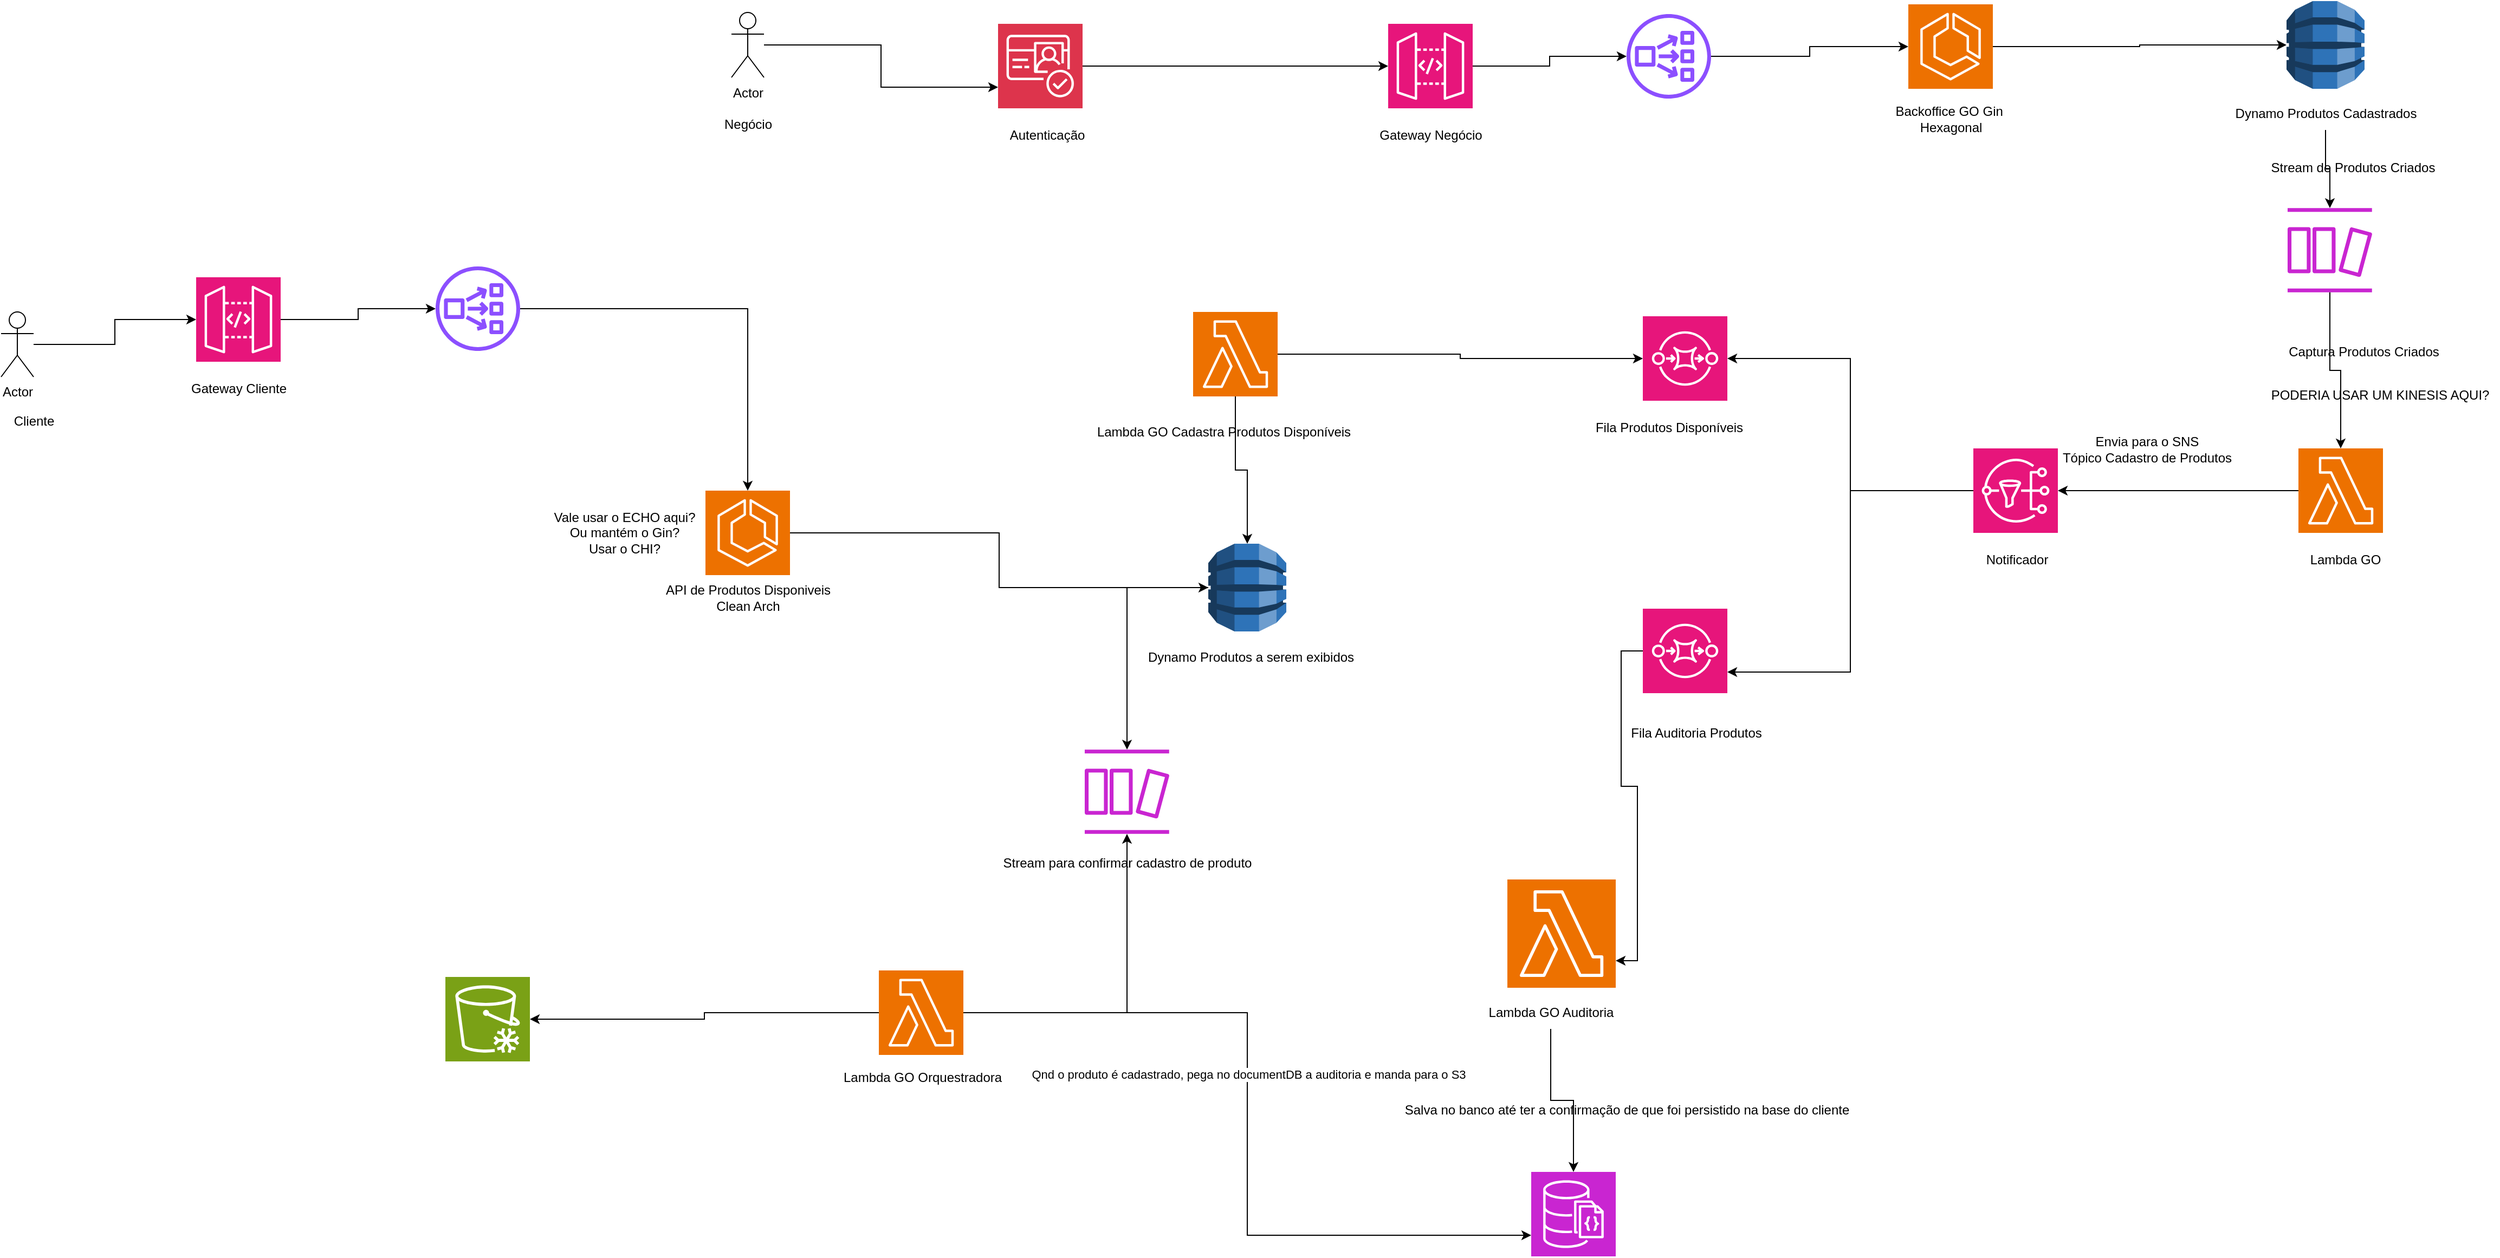 <mxfile version="24.2.5" type="device" pages="2">
  <diagram name="Create Product" id="N-O2gR1D0MxtPehw-nFd">
    <mxGraphModel dx="4663" dy="1199" grid="1" gridSize="10" guides="1" tooltips="1" connect="1" arrows="1" fold="1" page="1" pageScale="1" pageWidth="850" pageHeight="1100" math="0" shadow="0">
      <root>
        <mxCell id="0" />
        <mxCell id="1" parent="0" />
        <mxCell id="NAcMTcLfzNmuCpCZpnSl-12" style="edgeStyle=orthogonalEdgeStyle;rounded=0;orthogonalLoop=1;jettySize=auto;html=1;" parent="1" source="NAcMTcLfzNmuCpCZpnSl-2" target="NAcMTcLfzNmuCpCZpnSl-11" edge="1">
          <mxGeometry relative="1" as="geometry" />
        </mxCell>
        <mxCell id="NAcMTcLfzNmuCpCZpnSl-2" value="" style="sketch=0;points=[[0,0,0],[0.25,0,0],[0.5,0,0],[0.75,0,0],[1,0,0],[0,1,0],[0.25,1,0],[0.5,1,0],[0.75,1,0],[1,1,0],[0,0.25,0],[0,0.5,0],[0,0.75,0],[1,0.25,0],[1,0.5,0],[1,0.75,0]];outlineConnect=0;fontColor=#232F3E;fillColor=#E7157B;strokeColor=#ffffff;dashed=0;verticalLabelPosition=bottom;verticalAlign=top;align=center;html=1;fontSize=12;fontStyle=0;aspect=fixed;shape=mxgraph.aws4.resourceIcon;resIcon=mxgraph.aws4.api_gateway;" parent="1" vertex="1">
          <mxGeometry x="190" y="80" width="78" height="78" as="geometry" />
        </mxCell>
        <mxCell id="NAcMTcLfzNmuCpCZpnSl-3" value="Actor" style="shape=umlActor;verticalLabelPosition=bottom;verticalAlign=top;html=1;outlineConnect=0;" parent="1" vertex="1">
          <mxGeometry x="-416" y="69.5" width="30" height="60" as="geometry" />
        </mxCell>
        <mxCell id="NAcMTcLfzNmuCpCZpnSl-8" value="Negócio" style="text;html=1;align=center;verticalAlign=middle;resizable=0;points=[];autosize=1;strokeColor=none;fillColor=none;" parent="1" vertex="1">
          <mxGeometry x="-436" y="158" width="70" height="30" as="geometry" />
        </mxCell>
        <mxCell id="NAcMTcLfzNmuCpCZpnSl-10" value="Gateway Negócio" style="text;html=1;align=center;verticalAlign=middle;resizable=0;points=[];autosize=1;strokeColor=none;fillColor=none;" parent="1" vertex="1">
          <mxGeometry x="169" y="168" width="120" height="30" as="geometry" />
        </mxCell>
        <mxCell id="NAcMTcLfzNmuCpCZpnSl-11" value="" style="sketch=0;outlineConnect=0;fontColor=#232F3E;gradientColor=none;fillColor=#8C4FFF;strokeColor=none;dashed=0;verticalLabelPosition=bottom;verticalAlign=top;align=center;html=1;fontSize=12;fontStyle=0;aspect=fixed;pointerEvents=1;shape=mxgraph.aws4.network_load_balancer;" parent="1" vertex="1">
          <mxGeometry x="410" y="71" width="78" height="78" as="geometry" />
        </mxCell>
        <mxCell id="NAcMTcLfzNmuCpCZpnSl-17" style="edgeStyle=orthogonalEdgeStyle;rounded=0;orthogonalLoop=1;jettySize=auto;html=1;" parent="1" source="NAcMTcLfzNmuCpCZpnSl-13" target="NAcMTcLfzNmuCpCZpnSl-16" edge="1">
          <mxGeometry relative="1" as="geometry" />
        </mxCell>
        <mxCell id="NAcMTcLfzNmuCpCZpnSl-13" value="" style="sketch=0;points=[[0,0,0],[0.25,0,0],[0.5,0,0],[0.75,0,0],[1,0,0],[0,1,0],[0.25,1,0],[0.5,1,0],[0.75,1,0],[1,1,0],[0,0.25,0],[0,0.5,0],[0,0.75,0],[1,0.25,0],[1,0.5,0],[1,0.75,0]];outlineConnect=0;fontColor=#232F3E;fillColor=#ED7100;strokeColor=#ffffff;dashed=0;verticalLabelPosition=bottom;verticalAlign=top;align=center;html=1;fontSize=12;fontStyle=0;aspect=fixed;shape=mxgraph.aws4.resourceIcon;resIcon=mxgraph.aws4.ecs;" parent="1" vertex="1">
          <mxGeometry x="670" y="62" width="78" height="78" as="geometry" />
        </mxCell>
        <mxCell id="NAcMTcLfzNmuCpCZpnSl-14" style="edgeStyle=orthogonalEdgeStyle;rounded=0;orthogonalLoop=1;jettySize=auto;html=1;entryX=0;entryY=0.5;entryDx=0;entryDy=0;entryPerimeter=0;" parent="1" source="NAcMTcLfzNmuCpCZpnSl-11" target="NAcMTcLfzNmuCpCZpnSl-13" edge="1">
          <mxGeometry relative="1" as="geometry" />
        </mxCell>
        <mxCell id="NAcMTcLfzNmuCpCZpnSl-15" value="Backoffice GO Gin&amp;nbsp;&lt;div&gt;Hexagonal&lt;/div&gt;" style="text;html=1;align=center;verticalAlign=middle;resizable=0;points=[];autosize=1;strokeColor=none;fillColor=none;" parent="1" vertex="1">
          <mxGeometry x="644" y="148" width="130" height="40" as="geometry" />
        </mxCell>
        <mxCell id="NAcMTcLfzNmuCpCZpnSl-16" value="" style="outlineConnect=0;dashed=0;verticalLabelPosition=bottom;verticalAlign=top;align=center;html=1;shape=mxgraph.aws3.dynamo_db;fillColor=#2E73B8;gradientColor=none;" parent="1" vertex="1">
          <mxGeometry x="1019" y="59" width="72" height="81" as="geometry" />
        </mxCell>
        <mxCell id="NAcMTcLfzNmuCpCZpnSl-20" style="edgeStyle=orthogonalEdgeStyle;rounded=0;orthogonalLoop=1;jettySize=auto;html=1;" parent="1" source="NAcMTcLfzNmuCpCZpnSl-18" target="NAcMTcLfzNmuCpCZpnSl-19" edge="1">
          <mxGeometry relative="1" as="geometry" />
        </mxCell>
        <mxCell id="NAcMTcLfzNmuCpCZpnSl-18" value="Dynamo Produtos Cadastrados" style="text;html=1;align=center;verticalAlign=middle;resizable=0;points=[];autosize=1;strokeColor=none;fillColor=none;" parent="1" vertex="1">
          <mxGeometry x="960" y="148" width="190" height="30" as="geometry" />
        </mxCell>
        <mxCell id="NAcMTcLfzNmuCpCZpnSl-19" value="" style="sketch=0;outlineConnect=0;fontColor=#232F3E;gradientColor=none;fillColor=#C925D1;strokeColor=none;dashed=0;verticalLabelPosition=bottom;verticalAlign=top;align=center;html=1;fontSize=12;fontStyle=0;aspect=fixed;pointerEvents=1;shape=mxgraph.aws4.dynamodb_stream;" parent="1" vertex="1">
          <mxGeometry x="1020" y="250" width="78" height="78" as="geometry" />
        </mxCell>
        <mxCell id="NAcMTcLfzNmuCpCZpnSl-21" value="Stream de Produtos Criados" style="text;html=1;align=center;verticalAlign=middle;resizable=0;points=[];autosize=1;strokeColor=none;fillColor=none;" parent="1" vertex="1">
          <mxGeometry x="995" y="198" width="170" height="30" as="geometry" />
        </mxCell>
        <mxCell id="NAcMTcLfzNmuCpCZpnSl-22" value="" style="sketch=0;points=[[0,0,0],[0.25,0,0],[0.5,0,0],[0.75,0,0],[1,0,0],[0,1,0],[0.25,1,0],[0.5,1,0],[0.75,1,0],[1,1,0],[0,0.25,0],[0,0.5,0],[0,0.75,0],[1,0.25,0],[1,0.5,0],[1,0.75,0]];outlineConnect=0;fontColor=#232F3E;fillColor=#ED7100;strokeColor=#ffffff;dashed=0;verticalLabelPosition=bottom;verticalAlign=top;align=center;html=1;fontSize=12;fontStyle=0;aspect=fixed;shape=mxgraph.aws4.resourceIcon;resIcon=mxgraph.aws4.lambda;" parent="1" vertex="1">
          <mxGeometry x="1030" y="472" width="78" height="78" as="geometry" />
        </mxCell>
        <mxCell id="NAcMTcLfzNmuCpCZpnSl-23" style="edgeStyle=orthogonalEdgeStyle;rounded=0;orthogonalLoop=1;jettySize=auto;html=1;entryX=0.5;entryY=0;entryDx=0;entryDy=0;entryPerimeter=0;" parent="1" source="NAcMTcLfzNmuCpCZpnSl-19" target="NAcMTcLfzNmuCpCZpnSl-22" edge="1">
          <mxGeometry relative="1" as="geometry" />
        </mxCell>
        <mxCell id="NAcMTcLfzNmuCpCZpnSl-24" value="Captura Produtos Criados" style="text;html=1;align=center;verticalAlign=middle;resizable=0;points=[];autosize=1;strokeColor=none;fillColor=none;" parent="1" vertex="1">
          <mxGeometry x="1010" y="368" width="160" height="30" as="geometry" />
        </mxCell>
        <mxCell id="NAcMTcLfzNmuCpCZpnSl-25" value="PODERIA USAR UM KINESIS AQUI?" style="text;html=1;align=center;verticalAlign=middle;resizable=0;points=[];autosize=1;strokeColor=none;fillColor=none;" parent="1" vertex="1">
          <mxGeometry x="995" y="408" width="220" height="30" as="geometry" />
        </mxCell>
        <mxCell id="NAcMTcLfzNmuCpCZpnSl-26" value="" style="sketch=0;points=[[0,0,0],[0.25,0,0],[0.5,0,0],[0.75,0,0],[1,0,0],[0,1,0],[0.25,1,0],[0.5,1,0],[0.75,1,0],[1,1,0],[0,0.25,0],[0,0.5,0],[0,0.75,0],[1,0.25,0],[1,0.5,0],[1,0.75,0]];outlineConnect=0;fontColor=#232F3E;fillColor=#E7157B;strokeColor=#ffffff;dashed=0;verticalLabelPosition=bottom;verticalAlign=top;align=center;html=1;fontSize=12;fontStyle=0;aspect=fixed;shape=mxgraph.aws4.resourceIcon;resIcon=mxgraph.aws4.sns;" parent="1" vertex="1">
          <mxGeometry x="730" y="472" width="78" height="78" as="geometry" />
        </mxCell>
        <mxCell id="NAcMTcLfzNmuCpCZpnSl-27" style="edgeStyle=orthogonalEdgeStyle;rounded=0;orthogonalLoop=1;jettySize=auto;html=1;entryX=1;entryY=0.5;entryDx=0;entryDy=0;entryPerimeter=0;" parent="1" source="NAcMTcLfzNmuCpCZpnSl-22" target="NAcMTcLfzNmuCpCZpnSl-26" edge="1">
          <mxGeometry relative="1" as="geometry" />
        </mxCell>
        <mxCell id="NAcMTcLfzNmuCpCZpnSl-28" value="Envia para o SNS&lt;div&gt;Tópico Cadastro de Produtos&lt;/div&gt;" style="text;html=1;align=center;verticalAlign=middle;resizable=0;points=[];autosize=1;strokeColor=none;fillColor=none;" parent="1" vertex="1">
          <mxGeometry x="800" y="453" width="180" height="40" as="geometry" />
        </mxCell>
        <mxCell id="NAcMTcLfzNmuCpCZpnSl-29" value="" style="sketch=0;points=[[0,0,0],[0.25,0,0],[0.5,0,0],[0.75,0,0],[1,0,0],[0,1,0],[0.25,1,0],[0.5,1,0],[0.75,1,0],[1,1,0],[0,0.25,0],[0,0.5,0],[0,0.75,0],[1,0.25,0],[1,0.5,0],[1,0.75,0]];outlineConnect=0;fontColor=#232F3E;fillColor=#E7157B;strokeColor=#ffffff;dashed=0;verticalLabelPosition=bottom;verticalAlign=top;align=center;html=1;fontSize=12;fontStyle=0;aspect=fixed;shape=mxgraph.aws4.resourceIcon;resIcon=mxgraph.aws4.sqs;" parent="1" vertex="1">
          <mxGeometry x="425" y="350" width="78" height="78" as="geometry" />
        </mxCell>
        <mxCell id="NAcMTcLfzNmuCpCZpnSl-30" value="" style="sketch=0;points=[[0,0,0],[0.25,0,0],[0.5,0,0],[0.75,0,0],[1,0,0],[0,1,0],[0.25,1,0],[0.5,1,0],[0.75,1,0],[1,1,0],[0,0.25,0],[0,0.5,0],[0,0.75,0],[1,0.25,0],[1,0.5,0],[1,0.75,0]];outlineConnect=0;fontColor=#232F3E;fillColor=#E7157B;strokeColor=#ffffff;dashed=0;verticalLabelPosition=bottom;verticalAlign=top;align=center;html=1;fontSize=12;fontStyle=0;aspect=fixed;shape=mxgraph.aws4.resourceIcon;resIcon=mxgraph.aws4.sqs;" parent="1" vertex="1">
          <mxGeometry x="425" y="620" width="78" height="78" as="geometry" />
        </mxCell>
        <mxCell id="NAcMTcLfzNmuCpCZpnSl-31" style="edgeStyle=orthogonalEdgeStyle;rounded=0;orthogonalLoop=1;jettySize=auto;html=1;entryX=1;entryY=0.5;entryDx=0;entryDy=0;entryPerimeter=0;" parent="1" source="NAcMTcLfzNmuCpCZpnSl-26" target="NAcMTcLfzNmuCpCZpnSl-29" edge="1">
          <mxGeometry relative="1" as="geometry" />
        </mxCell>
        <mxCell id="NAcMTcLfzNmuCpCZpnSl-32" value="Fila Produtos Disponíveis" style="text;html=1;align=center;verticalAlign=middle;resizable=0;points=[];autosize=1;strokeColor=none;fillColor=none;" parent="1" vertex="1">
          <mxGeometry x="369" y="438" width="160" height="30" as="geometry" />
        </mxCell>
        <mxCell id="NAcMTcLfzNmuCpCZpnSl-33" value="Lambda GO" style="text;html=1;align=center;verticalAlign=middle;resizable=0;points=[];autosize=1;strokeColor=none;fillColor=none;" parent="1" vertex="1">
          <mxGeometry x="1028" y="560" width="90" height="30" as="geometry" />
        </mxCell>
        <mxCell id="NAcMTcLfzNmuCpCZpnSl-34" style="edgeStyle=orthogonalEdgeStyle;rounded=0;orthogonalLoop=1;jettySize=auto;html=1;entryX=1;entryY=0.75;entryDx=0;entryDy=0;entryPerimeter=0;" parent="1" source="NAcMTcLfzNmuCpCZpnSl-26" target="NAcMTcLfzNmuCpCZpnSl-30" edge="1">
          <mxGeometry relative="1" as="geometry" />
        </mxCell>
        <mxCell id="NAcMTcLfzNmuCpCZpnSl-35" value="Fila Auditoria Produtos" style="text;html=1;align=center;verticalAlign=middle;resizable=0;points=[];autosize=1;strokeColor=none;fillColor=none;" parent="1" vertex="1">
          <mxGeometry x="404" y="720" width="140" height="30" as="geometry" />
        </mxCell>
        <mxCell id="NAcMTcLfzNmuCpCZpnSl-36" value="Notificador" style="text;html=1;align=center;verticalAlign=middle;resizable=0;points=[];autosize=1;strokeColor=none;fillColor=none;" parent="1" vertex="1">
          <mxGeometry x="730" y="560" width="80" height="30" as="geometry" />
        </mxCell>
        <mxCell id="NAcMTcLfzNmuCpCZpnSl-42" style="edgeStyle=orthogonalEdgeStyle;rounded=0;orthogonalLoop=1;jettySize=auto;html=1;" parent="1" source="NAcMTcLfzNmuCpCZpnSl-37" target="NAcMTcLfzNmuCpCZpnSl-39" edge="1">
          <mxGeometry relative="1" as="geometry" />
        </mxCell>
        <mxCell id="NAcMTcLfzNmuCpCZpnSl-37" value="Actor" style="shape=umlActor;verticalLabelPosition=bottom;verticalAlign=top;html=1;outlineConnect=0;" parent="1" vertex="1">
          <mxGeometry x="-1090" y="346" width="30" height="60" as="geometry" />
        </mxCell>
        <mxCell id="NAcMTcLfzNmuCpCZpnSl-38" value="Cliente" style="text;html=1;align=center;verticalAlign=middle;resizable=0;points=[];autosize=1;strokeColor=none;fillColor=none;" parent="1" vertex="1">
          <mxGeometry x="-1090" y="432" width="60" height="30" as="geometry" />
        </mxCell>
        <mxCell id="NAcMTcLfzNmuCpCZpnSl-44" style="edgeStyle=orthogonalEdgeStyle;rounded=0;orthogonalLoop=1;jettySize=auto;html=1;" parent="1" source="NAcMTcLfzNmuCpCZpnSl-39" target="NAcMTcLfzNmuCpCZpnSl-43" edge="1">
          <mxGeometry relative="1" as="geometry" />
        </mxCell>
        <mxCell id="NAcMTcLfzNmuCpCZpnSl-39" value="" style="sketch=0;points=[[0,0,0],[0.25,0,0],[0.5,0,0],[0.75,0,0],[1,0,0],[0,1,0],[0.25,1,0],[0.5,1,0],[0.75,1,0],[1,1,0],[0,0.25,0],[0,0.5,0],[0,0.75,0],[1,0.25,0],[1,0.5,0],[1,0.75,0]];outlineConnect=0;fontColor=#232F3E;fillColor=#E7157B;strokeColor=#ffffff;dashed=0;verticalLabelPosition=bottom;verticalAlign=top;align=center;html=1;fontSize=12;fontStyle=0;aspect=fixed;shape=mxgraph.aws4.resourceIcon;resIcon=mxgraph.aws4.api_gateway;" parent="1" vertex="1">
          <mxGeometry x="-910" y="314" width="78" height="78" as="geometry" />
        </mxCell>
        <mxCell id="NAcMTcLfzNmuCpCZpnSl-40" value="Gateway Cliente" style="text;html=1;align=center;verticalAlign=middle;resizable=0;points=[];autosize=1;strokeColor=none;fillColor=none;" parent="1" vertex="1">
          <mxGeometry x="-926" y="402" width="110" height="30" as="geometry" />
        </mxCell>
        <mxCell id="NAcMTcLfzNmuCpCZpnSl-54" style="edgeStyle=orthogonalEdgeStyle;rounded=0;orthogonalLoop=1;jettySize=auto;html=1;" parent="1" source="NAcMTcLfzNmuCpCZpnSl-43" target="NAcMTcLfzNmuCpCZpnSl-51" edge="1">
          <mxGeometry relative="1" as="geometry" />
        </mxCell>
        <mxCell id="NAcMTcLfzNmuCpCZpnSl-43" value="" style="sketch=0;outlineConnect=0;fontColor=#232F3E;gradientColor=none;fillColor=#8C4FFF;strokeColor=none;dashed=0;verticalLabelPosition=bottom;verticalAlign=top;align=center;html=1;fontSize=12;fontStyle=0;aspect=fixed;pointerEvents=1;shape=mxgraph.aws4.network_load_balancer;" parent="1" vertex="1">
          <mxGeometry x="-689" y="304" width="78" height="78" as="geometry" />
        </mxCell>
        <mxCell id="NAcMTcLfzNmuCpCZpnSl-47" style="edgeStyle=orthogonalEdgeStyle;rounded=0;orthogonalLoop=1;jettySize=auto;html=1;" parent="1" source="NAcMTcLfzNmuCpCZpnSl-46" target="NAcMTcLfzNmuCpCZpnSl-29" edge="1">
          <mxGeometry relative="1" as="geometry" />
        </mxCell>
        <mxCell id="NAcMTcLfzNmuCpCZpnSl-46" value="" style="sketch=0;points=[[0,0,0],[0.25,0,0],[0.5,0,0],[0.75,0,0],[1,0,0],[0,1,0],[0.25,1,0],[0.5,1,0],[0.75,1,0],[1,1,0],[0,0.25,0],[0,0.5,0],[0,0.75,0],[1,0.25,0],[1,0.5,0],[1,0.75,0]];outlineConnect=0;fontColor=#232F3E;fillColor=#ED7100;strokeColor=#ffffff;dashed=0;verticalLabelPosition=bottom;verticalAlign=top;align=center;html=1;fontSize=12;fontStyle=0;aspect=fixed;shape=mxgraph.aws4.resourceIcon;resIcon=mxgraph.aws4.lambda;" parent="1" vertex="1">
          <mxGeometry x="10" y="346" width="78" height="78" as="geometry" />
        </mxCell>
        <mxCell id="NAcMTcLfzNmuCpCZpnSl-48" value="Lambda GO Cadastra Produtos Disponíveis" style="text;html=1;align=center;verticalAlign=middle;resizable=0;points=[];autosize=1;strokeColor=none;fillColor=none;" parent="1" vertex="1">
          <mxGeometry x="-92" y="442" width="260" height="30" as="geometry" />
        </mxCell>
        <mxCell id="NAcMTcLfzNmuCpCZpnSl-73" style="edgeStyle=orthogonalEdgeStyle;rounded=0;orthogonalLoop=1;jettySize=auto;html=1;" parent="1" source="NAcMTcLfzNmuCpCZpnSl-49" target="NAcMTcLfzNmuCpCZpnSl-72" edge="1">
          <mxGeometry relative="1" as="geometry" />
        </mxCell>
        <mxCell id="NAcMTcLfzNmuCpCZpnSl-49" value="" style="outlineConnect=0;dashed=0;verticalLabelPosition=bottom;verticalAlign=top;align=center;html=1;shape=mxgraph.aws3.dynamo_db;fillColor=#2E73B8;gradientColor=none;" parent="1" vertex="1">
          <mxGeometry x="24" y="560" width="72" height="81" as="geometry" />
        </mxCell>
        <mxCell id="NAcMTcLfzNmuCpCZpnSl-50" style="edgeStyle=orthogonalEdgeStyle;rounded=0;orthogonalLoop=1;jettySize=auto;html=1;entryX=0.5;entryY=0;entryDx=0;entryDy=0;entryPerimeter=0;" parent="1" source="NAcMTcLfzNmuCpCZpnSl-46" target="NAcMTcLfzNmuCpCZpnSl-49" edge="1">
          <mxGeometry relative="1" as="geometry" />
        </mxCell>
        <mxCell id="NAcMTcLfzNmuCpCZpnSl-52" style="edgeStyle=orthogonalEdgeStyle;rounded=0;orthogonalLoop=1;jettySize=auto;html=1;" parent="1" source="NAcMTcLfzNmuCpCZpnSl-51" target="NAcMTcLfzNmuCpCZpnSl-49" edge="1">
          <mxGeometry relative="1" as="geometry" />
        </mxCell>
        <mxCell id="NAcMTcLfzNmuCpCZpnSl-51" value="" style="sketch=0;points=[[0,0,0],[0.25,0,0],[0.5,0,0],[0.75,0,0],[1,0,0],[0,1,0],[0.25,1,0],[0.5,1,0],[0.75,1,0],[1,1,0],[0,0.25,0],[0,0.5,0],[0,0.75,0],[1,0.25,0],[1,0.5,0],[1,0.75,0]];outlineConnect=0;fontColor=#232F3E;fillColor=#ED7100;strokeColor=#ffffff;dashed=0;verticalLabelPosition=bottom;verticalAlign=top;align=center;html=1;fontSize=12;fontStyle=0;aspect=fixed;shape=mxgraph.aws4.resourceIcon;resIcon=mxgraph.aws4.ecs;" parent="1" vertex="1">
          <mxGeometry x="-440" y="511" width="78" height="78" as="geometry" />
        </mxCell>
        <mxCell id="NAcMTcLfzNmuCpCZpnSl-53" value="API de Produtos Disponiveis&lt;div&gt;Clean Arch&lt;/div&gt;" style="text;html=1;align=center;verticalAlign=middle;resizable=0;points=[];autosize=1;strokeColor=none;fillColor=none;" parent="1" vertex="1">
          <mxGeometry x="-491" y="590" width="180" height="40" as="geometry" />
        </mxCell>
        <mxCell id="NAcMTcLfzNmuCpCZpnSl-55" value="" style="sketch=0;points=[[0,0,0],[0.25,0,0],[0.5,0,0],[0.75,0,0],[1,0,0],[0,1,0],[0.25,1,0],[0.5,1,0],[0.75,1,0],[1,1,0],[0,0.25,0],[0,0.5,0],[0,0.75,0],[1,0.25,0],[1,0.5,0],[1,0.75,0]];outlineConnect=0;fontColor=#232F3E;fillColor=#ED7100;strokeColor=#ffffff;dashed=0;verticalLabelPosition=bottom;verticalAlign=top;align=center;html=1;fontSize=12;fontStyle=0;aspect=fixed;shape=mxgraph.aws4.resourceIcon;resIcon=mxgraph.aws4.lambda;" parent="1" vertex="1">
          <mxGeometry x="300" y="870" width="100" height="100" as="geometry" />
        </mxCell>
        <mxCell id="NAcMTcLfzNmuCpCZpnSl-56" style="edgeStyle=orthogonalEdgeStyle;rounded=0;orthogonalLoop=1;jettySize=auto;html=1;entryX=1;entryY=0.75;entryDx=0;entryDy=0;entryPerimeter=0;" parent="1" source="NAcMTcLfzNmuCpCZpnSl-30" target="NAcMTcLfzNmuCpCZpnSl-55" edge="1">
          <mxGeometry relative="1" as="geometry" />
        </mxCell>
        <mxCell id="NAcMTcLfzNmuCpCZpnSl-64" style="edgeStyle=orthogonalEdgeStyle;rounded=0;orthogonalLoop=1;jettySize=auto;html=1;" parent="1" source="NAcMTcLfzNmuCpCZpnSl-57" target="NAcMTcLfzNmuCpCZpnSl-63" edge="1">
          <mxGeometry relative="1" as="geometry" />
        </mxCell>
        <mxCell id="NAcMTcLfzNmuCpCZpnSl-57" value="Lambda GO Auditoria" style="text;html=1;align=center;verticalAlign=middle;resizable=0;points=[];autosize=1;strokeColor=none;fillColor=none;" parent="1" vertex="1">
          <mxGeometry x="270" y="978" width="140" height="30" as="geometry" />
        </mxCell>
        <mxCell id="NAcMTcLfzNmuCpCZpnSl-63" value="" style="sketch=0;points=[[0,0,0],[0.25,0,0],[0.5,0,0],[0.75,0,0],[1,0,0],[0,1,0],[0.25,1,0],[0.5,1,0],[0.75,1,0],[1,1,0],[0,0.25,0],[0,0.5,0],[0,0.75,0],[1,0.25,0],[1,0.5,0],[1,0.75,0]];outlineConnect=0;fontColor=#232F3E;fillColor=#C925D1;strokeColor=#ffffff;dashed=0;verticalLabelPosition=bottom;verticalAlign=top;align=center;html=1;fontSize=12;fontStyle=0;aspect=fixed;shape=mxgraph.aws4.resourceIcon;resIcon=mxgraph.aws4.documentdb_with_mongodb_compatibility;" parent="1" vertex="1">
          <mxGeometry x="322" y="1140" width="78" height="78" as="geometry" />
        </mxCell>
        <mxCell id="NAcMTcLfzNmuCpCZpnSl-65" value="Salva no banco até ter a confirmação de que foi persistido na base do cliente" style="text;html=1;align=center;verticalAlign=middle;resizable=0;points=[];autosize=1;strokeColor=none;fillColor=none;" parent="1" vertex="1">
          <mxGeometry x="195" y="1068" width="430" height="30" as="geometry" />
        </mxCell>
        <mxCell id="NAcMTcLfzNmuCpCZpnSl-70" style="edgeStyle=orthogonalEdgeStyle;rounded=0;orthogonalLoop=1;jettySize=auto;html=1;" parent="1" source="NAcMTcLfzNmuCpCZpnSl-66" target="NAcMTcLfzNmuCpCZpnSl-2" edge="1">
          <mxGeometry relative="1" as="geometry" />
        </mxCell>
        <mxCell id="NAcMTcLfzNmuCpCZpnSl-66" value="" style="sketch=0;points=[[0,0,0],[0.25,0,0],[0.5,0,0],[0.75,0,0],[1,0,0],[0,1,0],[0.25,1,0],[0.5,1,0],[0.75,1,0],[1,1,0],[0,0.25,0],[0,0.5,0],[0,0.75,0],[1,0.25,0],[1,0.5,0],[1,0.75,0]];outlineConnect=0;fontColor=#232F3E;fillColor=#DD344C;strokeColor=#ffffff;dashed=0;verticalLabelPosition=bottom;verticalAlign=top;align=center;html=1;fontSize=12;fontStyle=0;aspect=fixed;shape=mxgraph.aws4.resourceIcon;resIcon=mxgraph.aws4.cognito;" parent="1" vertex="1">
          <mxGeometry x="-170" y="80" width="78" height="78" as="geometry" />
        </mxCell>
        <mxCell id="NAcMTcLfzNmuCpCZpnSl-69" style="edgeStyle=orthogonalEdgeStyle;rounded=0;orthogonalLoop=1;jettySize=auto;html=1;entryX=0;entryY=0.75;entryDx=0;entryDy=0;entryPerimeter=0;" parent="1" source="NAcMTcLfzNmuCpCZpnSl-3" target="NAcMTcLfzNmuCpCZpnSl-66" edge="1">
          <mxGeometry relative="1" as="geometry" />
        </mxCell>
        <mxCell id="NAcMTcLfzNmuCpCZpnSl-71" value="Autenticação" style="text;html=1;align=center;verticalAlign=middle;resizable=0;points=[];autosize=1;strokeColor=none;fillColor=none;" parent="1" vertex="1">
          <mxGeometry x="-170" y="168" width="90" height="30" as="geometry" />
        </mxCell>
        <mxCell id="NAcMTcLfzNmuCpCZpnSl-72" value="" style="sketch=0;outlineConnect=0;fontColor=#232F3E;gradientColor=none;fillColor=#C925D1;strokeColor=none;dashed=0;verticalLabelPosition=bottom;verticalAlign=top;align=center;html=1;fontSize=12;fontStyle=0;aspect=fixed;pointerEvents=1;shape=mxgraph.aws4.dynamodb_stream;" parent="1" vertex="1">
          <mxGeometry x="-90" y="750" width="78" height="78" as="geometry" />
        </mxCell>
        <mxCell id="NAcMTcLfzNmuCpCZpnSl-76" style="edgeStyle=orthogonalEdgeStyle;rounded=0;orthogonalLoop=1;jettySize=auto;html=1;" parent="1" source="NAcMTcLfzNmuCpCZpnSl-74" target="NAcMTcLfzNmuCpCZpnSl-72" edge="1">
          <mxGeometry relative="1" as="geometry" />
        </mxCell>
        <mxCell id="NAcMTcLfzNmuCpCZpnSl-74" value="" style="sketch=0;points=[[0,0,0],[0.25,0,0],[0.5,0,0],[0.75,0,0],[1,0,0],[0,1,0],[0.25,1,0],[0.5,1,0],[0.75,1,0],[1,1,0],[0,0.25,0],[0,0.5,0],[0,0.75,0],[1,0.25,0],[1,0.5,0],[1,0.75,0]];outlineConnect=0;fontColor=#232F3E;fillColor=#ED7100;strokeColor=#ffffff;dashed=0;verticalLabelPosition=bottom;verticalAlign=top;align=center;html=1;fontSize=12;fontStyle=0;aspect=fixed;shape=mxgraph.aws4.resourceIcon;resIcon=mxgraph.aws4.lambda;" parent="1" vertex="1">
          <mxGeometry x="-280" y="954" width="78" height="78" as="geometry" />
        </mxCell>
        <mxCell id="NAcMTcLfzNmuCpCZpnSl-75" value="Lambda GO Orquestradora" style="text;html=1;align=center;verticalAlign=middle;resizable=0;points=[];autosize=1;strokeColor=none;fillColor=none;" parent="1" vertex="1">
          <mxGeometry x="-325" y="1038" width="170" height="30" as="geometry" />
        </mxCell>
        <mxCell id="NAcMTcLfzNmuCpCZpnSl-77" style="edgeStyle=orthogonalEdgeStyle;rounded=0;orthogonalLoop=1;jettySize=auto;html=1;entryX=0;entryY=0.75;entryDx=0;entryDy=0;entryPerimeter=0;" parent="1" source="NAcMTcLfzNmuCpCZpnSl-74" target="NAcMTcLfzNmuCpCZpnSl-63" edge="1">
          <mxGeometry relative="1" as="geometry" />
        </mxCell>
        <mxCell id="jJldwWL7oWhNjq0IEImi-4" value="Qnd o produto é cadastrado, pega no documentDB a auditoria e manda para o S3" style="edgeLabel;html=1;align=center;verticalAlign=middle;resizable=0;points=[];" vertex="1" connectable="0" parent="NAcMTcLfzNmuCpCZpnSl-77">
          <mxGeometry x="-0.127" y="1" relative="1" as="geometry">
            <mxPoint as="offset" />
          </mxGeometry>
        </mxCell>
        <mxCell id="NAcMTcLfzNmuCpCZpnSl-79" value="" style="sketch=0;points=[[0,0,0],[0.25,0,0],[0.5,0,0],[0.75,0,0],[1,0,0],[0,1,0],[0.25,1,0],[0.5,1,0],[0.75,1,0],[1,1,0],[0,0.25,0],[0,0.5,0],[0,0.75,0],[1,0.25,0],[1,0.5,0],[1,0.75,0]];outlineConnect=0;fontColor=#232F3E;fillColor=#7AA116;strokeColor=#ffffff;dashed=0;verticalLabelPosition=bottom;verticalAlign=top;align=center;html=1;fontSize=12;fontStyle=0;aspect=fixed;shape=mxgraph.aws4.resourceIcon;resIcon=mxgraph.aws4.glacier;" parent="1" vertex="1">
          <mxGeometry x="-680" y="960" width="78" height="78" as="geometry" />
        </mxCell>
        <mxCell id="NAcMTcLfzNmuCpCZpnSl-80" style="edgeStyle=orthogonalEdgeStyle;rounded=0;orthogonalLoop=1;jettySize=auto;html=1;entryX=1;entryY=0.5;entryDx=0;entryDy=0;entryPerimeter=0;" parent="1" source="NAcMTcLfzNmuCpCZpnSl-74" target="NAcMTcLfzNmuCpCZpnSl-79" edge="1">
          <mxGeometry relative="1" as="geometry" />
        </mxCell>
        <mxCell id="jJldwWL7oWhNjq0IEImi-1" value="&lt;div&gt;Vale usar o ECHO aqui?&lt;/div&gt;&lt;div&gt;Ou mantém o Gin?&lt;/div&gt;&lt;div&gt;Usar o CHI?&lt;/div&gt;" style="text;html=1;align=center;verticalAlign=middle;resizable=0;points=[];autosize=1;strokeColor=none;fillColor=none;" vertex="1" parent="1">
          <mxGeometry x="-590" y="520" width="150" height="60" as="geometry" />
        </mxCell>
        <mxCell id="jJldwWL7oWhNjq0IEImi-2" value="Dynamo Produtos a serem exibidos" style="text;html=1;align=center;verticalAlign=middle;resizable=0;points=[];autosize=1;strokeColor=none;fillColor=none;" vertex="1" parent="1">
          <mxGeometry x="-42" y="650" width="210" height="30" as="geometry" />
        </mxCell>
        <mxCell id="jJldwWL7oWhNjq0IEImi-3" value="Stream para confirmar cadastro de produto" style="text;html=1;align=center;verticalAlign=middle;resizable=0;points=[];autosize=1;strokeColor=none;fillColor=none;" vertex="1" parent="1">
          <mxGeometry x="-176" y="840" width="250" height="30" as="geometry" />
        </mxCell>
      </root>
    </mxGraphModel>
  </diagram>
  <diagram name="Create Product With Saga" id="WSFS86oBhHvzInj0V8Ia">
    <mxGraphModel dx="4663" dy="2299" grid="1" gridSize="10" guides="1" tooltips="1" connect="1" arrows="1" fold="1" page="1" pageScale="1" pageWidth="850" pageHeight="1100" math="0" shadow="0">
      <root>
        <mxCell id="rBMd9Nk1FwRAyWW7uSOI-0" />
        <mxCell id="rBMd9Nk1FwRAyWW7uSOI-1" parent="rBMd9Nk1FwRAyWW7uSOI-0" />
        <mxCell id="rBMd9Nk1FwRAyWW7uSOI-2" style="edgeStyle=orthogonalEdgeStyle;rounded=0;orthogonalLoop=1;jettySize=auto;html=1;" edge="1" parent="rBMd9Nk1FwRAyWW7uSOI-1" source="rBMd9Nk1FwRAyWW7uSOI-3" target="rBMd9Nk1FwRAyWW7uSOI-7">
          <mxGeometry relative="1" as="geometry" />
        </mxCell>
        <mxCell id="rBMd9Nk1FwRAyWW7uSOI-3" value="" style="sketch=0;points=[[0,0,0],[0.25,0,0],[0.5,0,0],[0.75,0,0],[1,0,0],[0,1,0],[0.25,1,0],[0.5,1,0],[0.75,1,0],[1,1,0],[0,0.25,0],[0,0.5,0],[0,0.75,0],[1,0.25,0],[1,0.5,0],[1,0.75,0]];outlineConnect=0;fontColor=#232F3E;fillColor=#E7157B;strokeColor=#ffffff;dashed=0;verticalLabelPosition=bottom;verticalAlign=top;align=center;html=1;fontSize=12;fontStyle=0;aspect=fixed;shape=mxgraph.aws4.resourceIcon;resIcon=mxgraph.aws4.api_gateway;" vertex="1" parent="rBMd9Nk1FwRAyWW7uSOI-1">
          <mxGeometry x="190" y="80" width="78" height="78" as="geometry" />
        </mxCell>
        <mxCell id="rBMd9Nk1FwRAyWW7uSOI-4" value="Actor" style="shape=umlActor;verticalLabelPosition=bottom;verticalAlign=top;html=1;outlineConnect=0;" vertex="1" parent="rBMd9Nk1FwRAyWW7uSOI-1">
          <mxGeometry x="-416" y="69.5" width="30" height="60" as="geometry" />
        </mxCell>
        <mxCell id="rBMd9Nk1FwRAyWW7uSOI-5" value="Negócio" style="text;html=1;align=center;verticalAlign=middle;resizable=0;points=[];autosize=1;strokeColor=none;fillColor=none;" vertex="1" parent="rBMd9Nk1FwRAyWW7uSOI-1">
          <mxGeometry x="-436" y="158" width="70" height="30" as="geometry" />
        </mxCell>
        <mxCell id="rBMd9Nk1FwRAyWW7uSOI-6" value="Gateway Negócio" style="text;html=1;align=center;verticalAlign=middle;resizable=0;points=[];autosize=1;strokeColor=none;fillColor=none;" vertex="1" parent="rBMd9Nk1FwRAyWW7uSOI-1">
          <mxGeometry x="169" y="168" width="120" height="30" as="geometry" />
        </mxCell>
        <mxCell id="rBMd9Nk1FwRAyWW7uSOI-7" value="" style="sketch=0;outlineConnect=0;fontColor=#232F3E;gradientColor=none;fillColor=#8C4FFF;strokeColor=none;dashed=0;verticalLabelPosition=bottom;verticalAlign=top;align=center;html=1;fontSize=12;fontStyle=0;aspect=fixed;pointerEvents=1;shape=mxgraph.aws4.network_load_balancer;" vertex="1" parent="rBMd9Nk1FwRAyWW7uSOI-1">
          <mxGeometry x="410" y="71" width="78" height="78" as="geometry" />
        </mxCell>
        <mxCell id="rBMd9Nk1FwRAyWW7uSOI-8" style="edgeStyle=orthogonalEdgeStyle;rounded=0;orthogonalLoop=1;jettySize=auto;html=1;" edge="1" parent="rBMd9Nk1FwRAyWW7uSOI-1" source="rBMd9Nk1FwRAyWW7uSOI-9" target="rBMd9Nk1FwRAyWW7uSOI-12">
          <mxGeometry relative="1" as="geometry" />
        </mxCell>
        <mxCell id="rBMd9Nk1FwRAyWW7uSOI-9" value="" style="sketch=0;points=[[0,0,0],[0.25,0,0],[0.5,0,0],[0.75,0,0],[1,0,0],[0,1,0],[0.25,1,0],[0.5,1,0],[0.75,1,0],[1,1,0],[0,0.25,0],[0,0.5,0],[0,0.75,0],[1,0.25,0],[1,0.5,0],[1,0.75,0]];outlineConnect=0;fontColor=#232F3E;fillColor=#ED7100;strokeColor=#ffffff;dashed=0;verticalLabelPosition=bottom;verticalAlign=top;align=center;html=1;fontSize=12;fontStyle=0;aspect=fixed;shape=mxgraph.aws4.resourceIcon;resIcon=mxgraph.aws4.ecs;" vertex="1" parent="rBMd9Nk1FwRAyWW7uSOI-1">
          <mxGeometry x="670" y="62" width="78" height="78" as="geometry" />
        </mxCell>
        <mxCell id="rBMd9Nk1FwRAyWW7uSOI-10" style="edgeStyle=orthogonalEdgeStyle;rounded=0;orthogonalLoop=1;jettySize=auto;html=1;entryX=0;entryY=0.5;entryDx=0;entryDy=0;entryPerimeter=0;" edge="1" parent="rBMd9Nk1FwRAyWW7uSOI-1" source="rBMd9Nk1FwRAyWW7uSOI-7" target="rBMd9Nk1FwRAyWW7uSOI-9">
          <mxGeometry relative="1" as="geometry" />
        </mxCell>
        <mxCell id="rBMd9Nk1FwRAyWW7uSOI-11" value="Backoffice GO Gin&amp;nbsp;&lt;div&gt;Hexagonal&lt;/div&gt;" style="text;html=1;align=center;verticalAlign=middle;resizable=0;points=[];autosize=1;strokeColor=none;fillColor=none;" vertex="1" parent="rBMd9Nk1FwRAyWW7uSOI-1">
          <mxGeometry x="644" y="148" width="130" height="40" as="geometry" />
        </mxCell>
        <mxCell id="rBMd9Nk1FwRAyWW7uSOI-12" value="" style="outlineConnect=0;dashed=0;verticalLabelPosition=bottom;verticalAlign=top;align=center;html=1;shape=mxgraph.aws3.dynamo_db;fillColor=#2E73B8;gradientColor=none;" vertex="1" parent="rBMd9Nk1FwRAyWW7uSOI-1">
          <mxGeometry x="1019" y="59" width="72" height="81" as="geometry" />
        </mxCell>
        <mxCell id="rBMd9Nk1FwRAyWW7uSOI-13" style="edgeStyle=orthogonalEdgeStyle;rounded=0;orthogonalLoop=1;jettySize=auto;html=1;" edge="1" parent="rBMd9Nk1FwRAyWW7uSOI-1" source="rBMd9Nk1FwRAyWW7uSOI-14" target="rBMd9Nk1FwRAyWW7uSOI-15">
          <mxGeometry relative="1" as="geometry" />
        </mxCell>
        <mxCell id="rBMd9Nk1FwRAyWW7uSOI-14" value="Dynamo Produtos Cadastrados" style="text;html=1;align=center;verticalAlign=middle;resizable=0;points=[];autosize=1;strokeColor=none;fillColor=none;" vertex="1" parent="rBMd9Nk1FwRAyWW7uSOI-1">
          <mxGeometry x="960" y="148" width="190" height="30" as="geometry" />
        </mxCell>
        <mxCell id="rBMd9Nk1FwRAyWW7uSOI-15" value="" style="sketch=0;outlineConnect=0;fontColor=#232F3E;gradientColor=none;fillColor=#C925D1;strokeColor=none;dashed=0;verticalLabelPosition=bottom;verticalAlign=top;align=center;html=1;fontSize=12;fontStyle=0;aspect=fixed;pointerEvents=1;shape=mxgraph.aws4.dynamodb_stream;" vertex="1" parent="rBMd9Nk1FwRAyWW7uSOI-1">
          <mxGeometry x="1020" y="250" width="78" height="78" as="geometry" />
        </mxCell>
        <mxCell id="rBMd9Nk1FwRAyWW7uSOI-16" value="Stream de Produtos Criados" style="text;html=1;align=center;verticalAlign=middle;resizable=0;points=[];autosize=1;strokeColor=none;fillColor=none;" vertex="1" parent="rBMd9Nk1FwRAyWW7uSOI-1">
          <mxGeometry x="995" y="198" width="170" height="30" as="geometry" />
        </mxCell>
        <mxCell id="rBMd9Nk1FwRAyWW7uSOI-17" value="" style="sketch=0;points=[[0,0,0],[0.25,0,0],[0.5,0,0],[0.75,0,0],[1,0,0],[0,1,0],[0.25,1,0],[0.5,1,0],[0.75,1,0],[1,1,0],[0,0.25,0],[0,0.5,0],[0,0.75,0],[1,0.25,0],[1,0.5,0],[1,0.75,0]];outlineConnect=0;fontColor=#232F3E;fillColor=#ED7100;strokeColor=#ffffff;dashed=0;verticalLabelPosition=bottom;verticalAlign=top;align=center;html=1;fontSize=12;fontStyle=0;aspect=fixed;shape=mxgraph.aws4.resourceIcon;resIcon=mxgraph.aws4.lambda;" vertex="1" parent="rBMd9Nk1FwRAyWW7uSOI-1">
          <mxGeometry x="1030" y="472" width="78" height="78" as="geometry" />
        </mxCell>
        <mxCell id="rBMd9Nk1FwRAyWW7uSOI-18" style="edgeStyle=orthogonalEdgeStyle;rounded=0;orthogonalLoop=1;jettySize=auto;html=1;entryX=0.5;entryY=0;entryDx=0;entryDy=0;entryPerimeter=0;" edge="1" parent="rBMd9Nk1FwRAyWW7uSOI-1" source="rBMd9Nk1FwRAyWW7uSOI-15" target="rBMd9Nk1FwRAyWW7uSOI-17">
          <mxGeometry relative="1" as="geometry" />
        </mxCell>
        <mxCell id="rBMd9Nk1FwRAyWW7uSOI-19" value="Captura Produtos Criados" style="text;html=1;align=center;verticalAlign=middle;resizable=0;points=[];autosize=1;strokeColor=none;fillColor=none;" vertex="1" parent="rBMd9Nk1FwRAyWW7uSOI-1">
          <mxGeometry x="1010" y="368" width="160" height="30" as="geometry" />
        </mxCell>
        <mxCell id="rBMd9Nk1FwRAyWW7uSOI-20" value="PODERIA USAR UM KINESIS AQUI?" style="text;html=1;align=center;verticalAlign=middle;resizable=0;points=[];autosize=1;strokeColor=none;fillColor=none;" vertex="1" parent="rBMd9Nk1FwRAyWW7uSOI-1">
          <mxGeometry x="995" y="408" width="220" height="30" as="geometry" />
        </mxCell>
        <mxCell id="rBMd9Nk1FwRAyWW7uSOI-21" value="" style="sketch=0;points=[[0,0,0],[0.25,0,0],[0.5,0,0],[0.75,0,0],[1,0,0],[0,1,0],[0.25,1,0],[0.5,1,0],[0.75,1,0],[1,1,0],[0,0.25,0],[0,0.5,0],[0,0.75,0],[1,0.25,0],[1,0.5,0],[1,0.75,0]];outlineConnect=0;fontColor=#232F3E;fillColor=#E7157B;strokeColor=#ffffff;dashed=0;verticalLabelPosition=bottom;verticalAlign=top;align=center;html=1;fontSize=12;fontStyle=0;aspect=fixed;shape=mxgraph.aws4.resourceIcon;resIcon=mxgraph.aws4.sns;" vertex="1" parent="rBMd9Nk1FwRAyWW7uSOI-1">
          <mxGeometry x="730" y="472" width="78" height="78" as="geometry" />
        </mxCell>
        <mxCell id="rBMd9Nk1FwRAyWW7uSOI-22" style="edgeStyle=orthogonalEdgeStyle;rounded=0;orthogonalLoop=1;jettySize=auto;html=1;entryX=1;entryY=0.5;entryDx=0;entryDy=0;entryPerimeter=0;" edge="1" parent="rBMd9Nk1FwRAyWW7uSOI-1" source="rBMd9Nk1FwRAyWW7uSOI-17" target="rBMd9Nk1FwRAyWW7uSOI-21">
          <mxGeometry relative="1" as="geometry" />
        </mxCell>
        <mxCell id="rBMd9Nk1FwRAyWW7uSOI-23" value="Envia para o SNS&lt;div&gt;Tópico Cadastro de Produtos&lt;/div&gt;" style="text;html=1;align=center;verticalAlign=middle;resizable=0;points=[];autosize=1;strokeColor=none;fillColor=none;" vertex="1" parent="rBMd9Nk1FwRAyWW7uSOI-1">
          <mxGeometry x="800" y="453" width="180" height="40" as="geometry" />
        </mxCell>
        <mxCell id="rBMd9Nk1FwRAyWW7uSOI-24" value="" style="sketch=0;points=[[0,0,0],[0.25,0,0],[0.5,0,0],[0.75,0,0],[1,0,0],[0,1,0],[0.25,1,0],[0.5,1,0],[0.75,1,0],[1,1,0],[0,0.25,0],[0,0.5,0],[0,0.75,0],[1,0.25,0],[1,0.5,0],[1,0.75,0]];outlineConnect=0;fontColor=#232F3E;fillColor=#E7157B;strokeColor=#ffffff;dashed=0;verticalLabelPosition=bottom;verticalAlign=top;align=center;html=1;fontSize=12;fontStyle=0;aspect=fixed;shape=mxgraph.aws4.resourceIcon;resIcon=mxgraph.aws4.sqs;" vertex="1" parent="rBMd9Nk1FwRAyWW7uSOI-1">
          <mxGeometry x="425" y="350" width="78" height="78" as="geometry" />
        </mxCell>
        <mxCell id="rBMd9Nk1FwRAyWW7uSOI-25" value="" style="sketch=0;points=[[0,0,0],[0.25,0,0],[0.5,0,0],[0.75,0,0],[1,0,0],[0,1,0],[0.25,1,0],[0.5,1,0],[0.75,1,0],[1,1,0],[0,0.25,0],[0,0.5,0],[0,0.75,0],[1,0.25,0],[1,0.5,0],[1,0.75,0]];outlineConnect=0;fontColor=#232F3E;fillColor=#E7157B;strokeColor=#ffffff;dashed=0;verticalLabelPosition=bottom;verticalAlign=top;align=center;html=1;fontSize=12;fontStyle=0;aspect=fixed;shape=mxgraph.aws4.resourceIcon;resIcon=mxgraph.aws4.sqs;" vertex="1" parent="rBMd9Nk1FwRAyWW7uSOI-1">
          <mxGeometry x="425" y="620" width="78" height="78" as="geometry" />
        </mxCell>
        <mxCell id="rBMd9Nk1FwRAyWW7uSOI-26" style="edgeStyle=orthogonalEdgeStyle;rounded=0;orthogonalLoop=1;jettySize=auto;html=1;entryX=1;entryY=0.5;entryDx=0;entryDy=0;entryPerimeter=0;" edge="1" parent="rBMd9Nk1FwRAyWW7uSOI-1" source="rBMd9Nk1FwRAyWW7uSOI-21" target="rBMd9Nk1FwRAyWW7uSOI-24">
          <mxGeometry relative="1" as="geometry" />
        </mxCell>
        <mxCell id="rBMd9Nk1FwRAyWW7uSOI-27" value="Fila Produtos Disponíveis" style="text;html=1;align=center;verticalAlign=middle;resizable=0;points=[];autosize=1;strokeColor=none;fillColor=none;" vertex="1" parent="rBMd9Nk1FwRAyWW7uSOI-1">
          <mxGeometry x="369" y="438" width="160" height="30" as="geometry" />
        </mxCell>
        <mxCell id="rBMd9Nk1FwRAyWW7uSOI-28" value="Lambda GO" style="text;html=1;align=center;verticalAlign=middle;resizable=0;points=[];autosize=1;strokeColor=none;fillColor=none;" vertex="1" parent="rBMd9Nk1FwRAyWW7uSOI-1">
          <mxGeometry x="1028" y="560" width="90" height="30" as="geometry" />
        </mxCell>
        <mxCell id="rBMd9Nk1FwRAyWW7uSOI-29" style="edgeStyle=orthogonalEdgeStyle;rounded=0;orthogonalLoop=1;jettySize=auto;html=1;entryX=1;entryY=0.75;entryDx=0;entryDy=0;entryPerimeter=0;" edge="1" parent="rBMd9Nk1FwRAyWW7uSOI-1" source="rBMd9Nk1FwRAyWW7uSOI-21" target="rBMd9Nk1FwRAyWW7uSOI-25">
          <mxGeometry relative="1" as="geometry" />
        </mxCell>
        <mxCell id="rBMd9Nk1FwRAyWW7uSOI-30" value="Fila Auditoria Produtos" style="text;html=1;align=center;verticalAlign=middle;resizable=0;points=[];autosize=1;strokeColor=none;fillColor=none;" vertex="1" parent="rBMd9Nk1FwRAyWW7uSOI-1">
          <mxGeometry x="404" y="720" width="140" height="30" as="geometry" />
        </mxCell>
        <mxCell id="rBMd9Nk1FwRAyWW7uSOI-31" value="Notificador" style="text;html=1;align=center;verticalAlign=middle;resizable=0;points=[];autosize=1;strokeColor=none;fillColor=none;" vertex="1" parent="rBMd9Nk1FwRAyWW7uSOI-1">
          <mxGeometry x="730" y="560" width="80" height="30" as="geometry" />
        </mxCell>
        <mxCell id="rBMd9Nk1FwRAyWW7uSOI-32" style="edgeStyle=orthogonalEdgeStyle;rounded=0;orthogonalLoop=1;jettySize=auto;html=1;" edge="1" parent="rBMd9Nk1FwRAyWW7uSOI-1" source="rBMd9Nk1FwRAyWW7uSOI-33" target="rBMd9Nk1FwRAyWW7uSOI-36">
          <mxGeometry relative="1" as="geometry" />
        </mxCell>
        <mxCell id="rBMd9Nk1FwRAyWW7uSOI-33" value="Actor" style="shape=umlActor;verticalLabelPosition=bottom;verticalAlign=top;html=1;outlineConnect=0;" vertex="1" parent="rBMd9Nk1FwRAyWW7uSOI-1">
          <mxGeometry x="-1090" y="346" width="30" height="60" as="geometry" />
        </mxCell>
        <mxCell id="rBMd9Nk1FwRAyWW7uSOI-34" value="Cliente" style="text;html=1;align=center;verticalAlign=middle;resizable=0;points=[];autosize=1;strokeColor=none;fillColor=none;" vertex="1" parent="rBMd9Nk1FwRAyWW7uSOI-1">
          <mxGeometry x="-1090" y="432" width="60" height="30" as="geometry" />
        </mxCell>
        <mxCell id="rBMd9Nk1FwRAyWW7uSOI-35" style="edgeStyle=orthogonalEdgeStyle;rounded=0;orthogonalLoop=1;jettySize=auto;html=1;" edge="1" parent="rBMd9Nk1FwRAyWW7uSOI-1" source="rBMd9Nk1FwRAyWW7uSOI-36" target="rBMd9Nk1FwRAyWW7uSOI-39">
          <mxGeometry relative="1" as="geometry" />
        </mxCell>
        <mxCell id="rBMd9Nk1FwRAyWW7uSOI-36" value="" style="sketch=0;points=[[0,0,0],[0.25,0,0],[0.5,0,0],[0.75,0,0],[1,0,0],[0,1,0],[0.25,1,0],[0.5,1,0],[0.75,1,0],[1,1,0],[0,0.25,0],[0,0.5,0],[0,0.75,0],[1,0.25,0],[1,0.5,0],[1,0.75,0]];outlineConnect=0;fontColor=#232F3E;fillColor=#E7157B;strokeColor=#ffffff;dashed=0;verticalLabelPosition=bottom;verticalAlign=top;align=center;html=1;fontSize=12;fontStyle=0;aspect=fixed;shape=mxgraph.aws4.resourceIcon;resIcon=mxgraph.aws4.api_gateway;" vertex="1" parent="rBMd9Nk1FwRAyWW7uSOI-1">
          <mxGeometry x="-910" y="314" width="78" height="78" as="geometry" />
        </mxCell>
        <mxCell id="rBMd9Nk1FwRAyWW7uSOI-37" value="Gateway Cliente" style="text;html=1;align=center;verticalAlign=middle;resizable=0;points=[];autosize=1;strokeColor=none;fillColor=none;" vertex="1" parent="rBMd9Nk1FwRAyWW7uSOI-1">
          <mxGeometry x="-926" y="402" width="110" height="30" as="geometry" />
        </mxCell>
        <mxCell id="rBMd9Nk1FwRAyWW7uSOI-38" style="edgeStyle=orthogonalEdgeStyle;rounded=0;orthogonalLoop=1;jettySize=auto;html=1;" edge="1" parent="rBMd9Nk1FwRAyWW7uSOI-1" source="rBMd9Nk1FwRAyWW7uSOI-39" target="rBMd9Nk1FwRAyWW7uSOI-47">
          <mxGeometry relative="1" as="geometry" />
        </mxCell>
        <mxCell id="rBMd9Nk1FwRAyWW7uSOI-39" value="" style="sketch=0;outlineConnect=0;fontColor=#232F3E;gradientColor=none;fillColor=#8C4FFF;strokeColor=none;dashed=0;verticalLabelPosition=bottom;verticalAlign=top;align=center;html=1;fontSize=12;fontStyle=0;aspect=fixed;pointerEvents=1;shape=mxgraph.aws4.network_load_balancer;" vertex="1" parent="rBMd9Nk1FwRAyWW7uSOI-1">
          <mxGeometry x="-689" y="304" width="78" height="78" as="geometry" />
        </mxCell>
        <mxCell id="rBMd9Nk1FwRAyWW7uSOI-40" style="edgeStyle=orthogonalEdgeStyle;rounded=0;orthogonalLoop=1;jettySize=auto;html=1;" edge="1" parent="rBMd9Nk1FwRAyWW7uSOI-1" source="rBMd9Nk1FwRAyWW7uSOI-41" target="rBMd9Nk1FwRAyWW7uSOI-24">
          <mxGeometry relative="1" as="geometry" />
        </mxCell>
        <mxCell id="kj0p4XOiw0zuauQpiWQF-1" style="edgeStyle=orthogonalEdgeStyle;rounded=0;orthogonalLoop=1;jettySize=auto;html=1;" edge="1" parent="rBMd9Nk1FwRAyWW7uSOI-1" source="rBMd9Nk1FwRAyWW7uSOI-41" target="kj0p4XOiw0zuauQpiWQF-0">
          <mxGeometry relative="1" as="geometry" />
        </mxCell>
        <mxCell id="kj0p4XOiw0zuauQpiWQF-2" value="Notifica o SNS em caso de falha" style="edgeLabel;html=1;align=center;verticalAlign=middle;resizable=0;points=[];" vertex="1" connectable="0" parent="kj0p4XOiw0zuauQpiWQF-1">
          <mxGeometry x="-0.639" y="6" relative="1" as="geometry">
            <mxPoint y="-1" as="offset" />
          </mxGeometry>
        </mxCell>
        <mxCell id="rBMd9Nk1FwRAyWW7uSOI-41" value="" style="sketch=0;points=[[0,0,0],[0.25,0,0],[0.5,0,0],[0.75,0,0],[1,0,0],[0,1,0],[0.25,1,0],[0.5,1,0],[0.75,1,0],[1,1,0],[0,0.25,0],[0,0.5,0],[0,0.75,0],[1,0.25,0],[1,0.5,0],[1,0.75,0]];outlineConnect=0;fontColor=#232F3E;fillColor=#ED7100;strokeColor=#ffffff;dashed=0;verticalLabelPosition=bottom;verticalAlign=top;align=center;html=1;fontSize=12;fontStyle=0;aspect=fixed;shape=mxgraph.aws4.resourceIcon;resIcon=mxgraph.aws4.lambda;" vertex="1" parent="rBMd9Nk1FwRAyWW7uSOI-1">
          <mxGeometry x="10" y="346" width="78" height="78" as="geometry" />
        </mxCell>
        <mxCell id="rBMd9Nk1FwRAyWW7uSOI-42" value="Lambda GO Cadastra Produtos Disponíveis" style="text;html=1;align=center;verticalAlign=middle;resizable=0;points=[];autosize=1;strokeColor=none;fillColor=none;" vertex="1" parent="rBMd9Nk1FwRAyWW7uSOI-1">
          <mxGeometry x="-92" y="442" width="260" height="30" as="geometry" />
        </mxCell>
        <mxCell id="rBMd9Nk1FwRAyWW7uSOI-43" style="edgeStyle=orthogonalEdgeStyle;rounded=0;orthogonalLoop=1;jettySize=auto;html=1;" edge="1" parent="rBMd9Nk1FwRAyWW7uSOI-1" source="rBMd9Nk1FwRAyWW7uSOI-44" target="rBMd9Nk1FwRAyWW7uSOI-59">
          <mxGeometry relative="1" as="geometry" />
        </mxCell>
        <mxCell id="rBMd9Nk1FwRAyWW7uSOI-44" value="" style="outlineConnect=0;dashed=0;verticalLabelPosition=bottom;verticalAlign=top;align=center;html=1;shape=mxgraph.aws3.dynamo_db;fillColor=#2E73B8;gradientColor=none;" vertex="1" parent="rBMd9Nk1FwRAyWW7uSOI-1">
          <mxGeometry x="24" y="560" width="72" height="81" as="geometry" />
        </mxCell>
        <mxCell id="rBMd9Nk1FwRAyWW7uSOI-45" style="edgeStyle=orthogonalEdgeStyle;rounded=0;orthogonalLoop=1;jettySize=auto;html=1;entryX=0.5;entryY=0;entryDx=0;entryDy=0;entryPerimeter=0;" edge="1" parent="rBMd9Nk1FwRAyWW7uSOI-1" source="rBMd9Nk1FwRAyWW7uSOI-41" target="rBMd9Nk1FwRAyWW7uSOI-44">
          <mxGeometry relative="1" as="geometry" />
        </mxCell>
        <mxCell id="rBMd9Nk1FwRAyWW7uSOI-46" style="edgeStyle=orthogonalEdgeStyle;rounded=0;orthogonalLoop=1;jettySize=auto;html=1;" edge="1" parent="rBMd9Nk1FwRAyWW7uSOI-1" source="rBMd9Nk1FwRAyWW7uSOI-47" target="rBMd9Nk1FwRAyWW7uSOI-44">
          <mxGeometry relative="1" as="geometry" />
        </mxCell>
        <mxCell id="rBMd9Nk1FwRAyWW7uSOI-47" value="" style="sketch=0;points=[[0,0,0],[0.25,0,0],[0.5,0,0],[0.75,0,0],[1,0,0],[0,1,0],[0.25,1,0],[0.5,1,0],[0.75,1,0],[1,1,0],[0,0.25,0],[0,0.5,0],[0,0.75,0],[1,0.25,0],[1,0.5,0],[1,0.75,0]];outlineConnect=0;fontColor=#232F3E;fillColor=#ED7100;strokeColor=#ffffff;dashed=0;verticalLabelPosition=bottom;verticalAlign=top;align=center;html=1;fontSize=12;fontStyle=0;aspect=fixed;shape=mxgraph.aws4.resourceIcon;resIcon=mxgraph.aws4.ecs;" vertex="1" parent="rBMd9Nk1FwRAyWW7uSOI-1">
          <mxGeometry x="-440" y="511" width="78" height="78" as="geometry" />
        </mxCell>
        <mxCell id="rBMd9Nk1FwRAyWW7uSOI-48" value="API de Produtos Disponiveis&lt;div&gt;Clean Arch&lt;/div&gt;" style="text;html=1;align=center;verticalAlign=middle;resizable=0;points=[];autosize=1;strokeColor=none;fillColor=none;" vertex="1" parent="rBMd9Nk1FwRAyWW7uSOI-1">
          <mxGeometry x="-491" y="590" width="180" height="40" as="geometry" />
        </mxCell>
        <mxCell id="rBMd9Nk1FwRAyWW7uSOI-49" value="" style="sketch=0;points=[[0,0,0],[0.25,0,0],[0.5,0,0],[0.75,0,0],[1,0,0],[0,1,0],[0.25,1,0],[0.5,1,0],[0.75,1,0],[1,1,0],[0,0.25,0],[0,0.5,0],[0,0.75,0],[1,0.25,0],[1,0.5,0],[1,0.75,0]];outlineConnect=0;fontColor=#232F3E;fillColor=#ED7100;strokeColor=#ffffff;dashed=0;verticalLabelPosition=bottom;verticalAlign=top;align=center;html=1;fontSize=12;fontStyle=0;aspect=fixed;shape=mxgraph.aws4.resourceIcon;resIcon=mxgraph.aws4.lambda;" vertex="1" parent="rBMd9Nk1FwRAyWW7uSOI-1">
          <mxGeometry x="300" y="870" width="100" height="100" as="geometry" />
        </mxCell>
        <mxCell id="rBMd9Nk1FwRAyWW7uSOI-50" style="edgeStyle=orthogonalEdgeStyle;rounded=0;orthogonalLoop=1;jettySize=auto;html=1;entryX=1;entryY=0.75;entryDx=0;entryDy=0;entryPerimeter=0;" edge="1" parent="rBMd9Nk1FwRAyWW7uSOI-1" source="rBMd9Nk1FwRAyWW7uSOI-25" target="rBMd9Nk1FwRAyWW7uSOI-49">
          <mxGeometry relative="1" as="geometry" />
        </mxCell>
        <mxCell id="rBMd9Nk1FwRAyWW7uSOI-51" style="edgeStyle=orthogonalEdgeStyle;rounded=0;orthogonalLoop=1;jettySize=auto;html=1;" edge="1" parent="rBMd9Nk1FwRAyWW7uSOI-1" source="rBMd9Nk1FwRAyWW7uSOI-52" target="rBMd9Nk1FwRAyWW7uSOI-53">
          <mxGeometry relative="1" as="geometry" />
        </mxCell>
        <mxCell id="rBMd9Nk1FwRAyWW7uSOI-52" value="Lambda GO Auditoria" style="text;html=1;align=center;verticalAlign=middle;resizable=0;points=[];autosize=1;strokeColor=none;fillColor=none;" vertex="1" parent="rBMd9Nk1FwRAyWW7uSOI-1">
          <mxGeometry x="270" y="978" width="140" height="30" as="geometry" />
        </mxCell>
        <mxCell id="rBMd9Nk1FwRAyWW7uSOI-53" value="" style="sketch=0;points=[[0,0,0],[0.25,0,0],[0.5,0,0],[0.75,0,0],[1,0,0],[0,1,0],[0.25,1,0],[0.5,1,0],[0.75,1,0],[1,1,0],[0,0.25,0],[0,0.5,0],[0,0.75,0],[1,0.25,0],[1,0.5,0],[1,0.75,0]];outlineConnect=0;fontColor=#232F3E;fillColor=#C925D1;strokeColor=#ffffff;dashed=0;verticalLabelPosition=bottom;verticalAlign=top;align=center;html=1;fontSize=12;fontStyle=0;aspect=fixed;shape=mxgraph.aws4.resourceIcon;resIcon=mxgraph.aws4.documentdb_with_mongodb_compatibility;" vertex="1" parent="rBMd9Nk1FwRAyWW7uSOI-1">
          <mxGeometry x="322" y="1140" width="78" height="78" as="geometry" />
        </mxCell>
        <mxCell id="rBMd9Nk1FwRAyWW7uSOI-54" value="Salva no banco até ter a confirmação de que foi persistido na base do cliente" style="text;html=1;align=center;verticalAlign=middle;resizable=0;points=[];autosize=1;strokeColor=none;fillColor=none;" vertex="1" parent="rBMd9Nk1FwRAyWW7uSOI-1">
          <mxGeometry x="195" y="1068" width="430" height="30" as="geometry" />
        </mxCell>
        <mxCell id="rBMd9Nk1FwRAyWW7uSOI-55" style="edgeStyle=orthogonalEdgeStyle;rounded=0;orthogonalLoop=1;jettySize=auto;html=1;" edge="1" parent="rBMd9Nk1FwRAyWW7uSOI-1" source="rBMd9Nk1FwRAyWW7uSOI-56" target="rBMd9Nk1FwRAyWW7uSOI-3">
          <mxGeometry relative="1" as="geometry" />
        </mxCell>
        <mxCell id="rBMd9Nk1FwRAyWW7uSOI-56" value="" style="sketch=0;points=[[0,0,0],[0.25,0,0],[0.5,0,0],[0.75,0,0],[1,0,0],[0,1,0],[0.25,1,0],[0.5,1,0],[0.75,1,0],[1,1,0],[0,0.25,0],[0,0.5,0],[0,0.75,0],[1,0.25,0],[1,0.5,0],[1,0.75,0]];outlineConnect=0;fontColor=#232F3E;fillColor=#DD344C;strokeColor=#ffffff;dashed=0;verticalLabelPosition=bottom;verticalAlign=top;align=center;html=1;fontSize=12;fontStyle=0;aspect=fixed;shape=mxgraph.aws4.resourceIcon;resIcon=mxgraph.aws4.cognito;" vertex="1" parent="rBMd9Nk1FwRAyWW7uSOI-1">
          <mxGeometry x="-170" y="80" width="78" height="78" as="geometry" />
        </mxCell>
        <mxCell id="rBMd9Nk1FwRAyWW7uSOI-57" style="edgeStyle=orthogonalEdgeStyle;rounded=0;orthogonalLoop=1;jettySize=auto;html=1;entryX=0;entryY=0.75;entryDx=0;entryDy=0;entryPerimeter=0;" edge="1" parent="rBMd9Nk1FwRAyWW7uSOI-1" source="rBMd9Nk1FwRAyWW7uSOI-4" target="rBMd9Nk1FwRAyWW7uSOI-56">
          <mxGeometry relative="1" as="geometry" />
        </mxCell>
        <mxCell id="rBMd9Nk1FwRAyWW7uSOI-58" value="Autenticação" style="text;html=1;align=center;verticalAlign=middle;resizable=0;points=[];autosize=1;strokeColor=none;fillColor=none;" vertex="1" parent="rBMd9Nk1FwRAyWW7uSOI-1">
          <mxGeometry x="-170" y="168" width="90" height="30" as="geometry" />
        </mxCell>
        <mxCell id="rBMd9Nk1FwRAyWW7uSOI-59" value="" style="sketch=0;outlineConnect=0;fontColor=#232F3E;gradientColor=none;fillColor=#C925D1;strokeColor=none;dashed=0;verticalLabelPosition=bottom;verticalAlign=top;align=center;html=1;fontSize=12;fontStyle=0;aspect=fixed;pointerEvents=1;shape=mxgraph.aws4.dynamodb_stream;" vertex="1" parent="rBMd9Nk1FwRAyWW7uSOI-1">
          <mxGeometry x="-90" y="750" width="78" height="78" as="geometry" />
        </mxCell>
        <mxCell id="rBMd9Nk1FwRAyWW7uSOI-60" style="edgeStyle=orthogonalEdgeStyle;rounded=0;orthogonalLoop=1;jettySize=auto;html=1;" edge="1" parent="rBMd9Nk1FwRAyWW7uSOI-1" source="rBMd9Nk1FwRAyWW7uSOI-61" target="rBMd9Nk1FwRAyWW7uSOI-59">
          <mxGeometry relative="1" as="geometry" />
        </mxCell>
        <mxCell id="rBMd9Nk1FwRAyWW7uSOI-61" value="" style="sketch=0;points=[[0,0,0],[0.25,0,0],[0.5,0,0],[0.75,0,0],[1,0,0],[0,1,0],[0.25,1,0],[0.5,1,0],[0.75,1,0],[1,1,0],[0,0.25,0],[0,0.5,0],[0,0.75,0],[1,0.25,0],[1,0.5,0],[1,0.75,0]];outlineConnect=0;fontColor=#232F3E;fillColor=#ED7100;strokeColor=#ffffff;dashed=0;verticalLabelPosition=bottom;verticalAlign=top;align=center;html=1;fontSize=12;fontStyle=0;aspect=fixed;shape=mxgraph.aws4.resourceIcon;resIcon=mxgraph.aws4.lambda;" vertex="1" parent="rBMd9Nk1FwRAyWW7uSOI-1">
          <mxGeometry x="-280" y="954" width="78" height="78" as="geometry" />
        </mxCell>
        <mxCell id="rBMd9Nk1FwRAyWW7uSOI-62" value="Lambda GO Orquestradora" style="text;html=1;align=center;verticalAlign=middle;resizable=0;points=[];autosize=1;strokeColor=none;fillColor=none;" vertex="1" parent="rBMd9Nk1FwRAyWW7uSOI-1">
          <mxGeometry x="-325" y="1038" width="170" height="30" as="geometry" />
        </mxCell>
        <mxCell id="rBMd9Nk1FwRAyWW7uSOI-63" style="edgeStyle=orthogonalEdgeStyle;rounded=0;orthogonalLoop=1;jettySize=auto;html=1;entryX=0;entryY=0.75;entryDx=0;entryDy=0;entryPerimeter=0;" edge="1" parent="rBMd9Nk1FwRAyWW7uSOI-1" source="rBMd9Nk1FwRAyWW7uSOI-61" target="rBMd9Nk1FwRAyWW7uSOI-53">
          <mxGeometry relative="1" as="geometry" />
        </mxCell>
        <mxCell id="rBMd9Nk1FwRAyWW7uSOI-64" value="Qnd o produto é cadastrado, pega no documentDB a auditoria e manda para o S3" style="edgeLabel;html=1;align=center;verticalAlign=middle;resizable=0;points=[];" vertex="1" connectable="0" parent="rBMd9Nk1FwRAyWW7uSOI-63">
          <mxGeometry x="-0.127" y="1" relative="1" as="geometry">
            <mxPoint as="offset" />
          </mxGeometry>
        </mxCell>
        <mxCell id="rBMd9Nk1FwRAyWW7uSOI-65" value="" style="sketch=0;points=[[0,0,0],[0.25,0,0],[0.5,0,0],[0.75,0,0],[1,0,0],[0,1,0],[0.25,1,0],[0.5,1,0],[0.75,1,0],[1,1,0],[0,0.25,0],[0,0.5,0],[0,0.75,0],[1,0.25,0],[1,0.5,0],[1,0.75,0]];outlineConnect=0;fontColor=#232F3E;fillColor=#7AA116;strokeColor=#ffffff;dashed=0;verticalLabelPosition=bottom;verticalAlign=top;align=center;html=1;fontSize=12;fontStyle=0;aspect=fixed;shape=mxgraph.aws4.resourceIcon;resIcon=mxgraph.aws4.glacier;" vertex="1" parent="rBMd9Nk1FwRAyWW7uSOI-1">
          <mxGeometry x="-680" y="960" width="78" height="78" as="geometry" />
        </mxCell>
        <mxCell id="rBMd9Nk1FwRAyWW7uSOI-66" style="edgeStyle=orthogonalEdgeStyle;rounded=0;orthogonalLoop=1;jettySize=auto;html=1;entryX=1;entryY=0.5;entryDx=0;entryDy=0;entryPerimeter=0;" edge="1" parent="rBMd9Nk1FwRAyWW7uSOI-1" source="rBMd9Nk1FwRAyWW7uSOI-61" target="rBMd9Nk1FwRAyWW7uSOI-65">
          <mxGeometry relative="1" as="geometry" />
        </mxCell>
        <mxCell id="rBMd9Nk1FwRAyWW7uSOI-67" value="&lt;div&gt;Vale usar o ECHO aqui?&lt;/div&gt;&lt;div&gt;Ou mantém o Gin?&lt;/div&gt;&lt;div&gt;Usar o CHI?&lt;/div&gt;" style="text;html=1;align=center;verticalAlign=middle;resizable=0;points=[];autosize=1;strokeColor=none;fillColor=none;" vertex="1" parent="rBMd9Nk1FwRAyWW7uSOI-1">
          <mxGeometry x="-590" y="520" width="150" height="60" as="geometry" />
        </mxCell>
        <mxCell id="rBMd9Nk1FwRAyWW7uSOI-68" value="Dynamo Produtos a serem exibidos" style="text;html=1;align=center;verticalAlign=middle;resizable=0;points=[];autosize=1;strokeColor=none;fillColor=none;" vertex="1" parent="rBMd9Nk1FwRAyWW7uSOI-1">
          <mxGeometry x="-42" y="650" width="210" height="30" as="geometry" />
        </mxCell>
        <mxCell id="rBMd9Nk1FwRAyWW7uSOI-69" value="Stream para confirmar cadastro de produto" style="text;html=1;align=center;verticalAlign=middle;resizable=0;points=[];autosize=1;strokeColor=none;fillColor=none;" vertex="1" parent="rBMd9Nk1FwRAyWW7uSOI-1">
          <mxGeometry x="-176" y="840" width="250" height="30" as="geometry" />
        </mxCell>
        <mxCell id="kj0p4XOiw0zuauQpiWQF-0" value="" style="sketch=0;points=[[0,0,0],[0.25,0,0],[0.5,0,0],[0.75,0,0],[1,0,0],[0,1,0],[0.25,1,0],[0.5,1,0],[0.75,1,0],[1,1,0],[0,0.25,0],[0,0.5,0],[0,0.75,0],[1,0.25,0],[1,0.5,0],[1,0.75,0]];outlineConnect=0;fontColor=#232F3E;fillColor=#E7157B;strokeColor=#ffffff;dashed=0;verticalLabelPosition=bottom;verticalAlign=top;align=center;html=1;fontSize=12;fontStyle=0;aspect=fixed;shape=mxgraph.aws4.resourceIcon;resIcon=mxgraph.aws4.sns;" vertex="1" parent="rBMd9Nk1FwRAyWW7uSOI-1">
          <mxGeometry x="10" y="-280" width="78" height="78" as="geometry" />
        </mxCell>
        <mxCell id="kj0p4XOiw0zuauQpiWQF-6" style="edgeStyle=orthogonalEdgeStyle;rounded=0;orthogonalLoop=1;jettySize=auto;html=1;" edge="1" parent="rBMd9Nk1FwRAyWW7uSOI-1" source="kj0p4XOiw0zuauQpiWQF-3" target="rBMd9Nk1FwRAyWW7uSOI-9">
          <mxGeometry relative="1" as="geometry" />
        </mxCell>
        <mxCell id="kj0p4XOiw0zuauQpiWQF-7" value="Recebe a mensagem do saga sqs e deleta do banco" style="edgeLabel;html=1;align=center;verticalAlign=middle;resizable=0;points=[];" vertex="1" connectable="0" parent="kj0p4XOiw0zuauQpiWQF-6">
          <mxGeometry x="0.347" y="4" relative="1" as="geometry">
            <mxPoint as="offset" />
          </mxGeometry>
        </mxCell>
        <mxCell id="kj0p4XOiw0zuauQpiWQF-3" value="" style="sketch=0;points=[[0,0,0],[0.25,0,0],[0.5,0,0],[0.75,0,0],[1,0,0],[0,1,0],[0.25,1,0],[0.5,1,0],[0.75,1,0],[1,1,0],[0,0.25,0],[0,0.5,0],[0,0.75,0],[1,0.25,0],[1,0.5,0],[1,0.75,0]];outlineConnect=0;fontColor=#232F3E;fillColor=#E7157B;strokeColor=#ffffff;dashed=0;verticalLabelPosition=bottom;verticalAlign=top;align=center;html=1;fontSize=12;fontStyle=0;aspect=fixed;shape=mxgraph.aws4.resourceIcon;resIcon=mxgraph.aws4.sqs;" vertex="1" parent="rBMd9Nk1FwRAyWW7uSOI-1">
          <mxGeometry x="311" y="-280" width="78" height="78" as="geometry" />
        </mxCell>
        <mxCell id="kj0p4XOiw0zuauQpiWQF-4" style="edgeStyle=orthogonalEdgeStyle;rounded=0;orthogonalLoop=1;jettySize=auto;html=1;entryX=0;entryY=0.5;entryDx=0;entryDy=0;entryPerimeter=0;" edge="1" parent="rBMd9Nk1FwRAyWW7uSOI-1" source="kj0p4XOiw0zuauQpiWQF-0" target="kj0p4XOiw0zuauQpiWQF-3">
          <mxGeometry relative="1" as="geometry" />
        </mxCell>
        <mxCell id="kj0p4XOiw0zuauQpiWQF-5" value="Saga Sqs" style="text;html=1;align=center;verticalAlign=middle;resizable=0;points=[];autosize=1;strokeColor=none;fillColor=none;" vertex="1" parent="rBMd9Nk1FwRAyWW7uSOI-1">
          <mxGeometry x="309" y="-192" width="80" height="30" as="geometry" />
        </mxCell>
        <mxCell id="kj0p4XOiw0zuauQpiWQF-8" value="É possível ter ttl automatico?" style="text;html=1;align=center;verticalAlign=middle;resizable=0;points=[];autosize=1;strokeColor=none;fillColor=none;" vertex="1" parent="rBMd9Nk1FwRAyWW7uSOI-1">
          <mxGeometry x="271" y="1258" width="180" height="30" as="geometry" />
        </mxCell>
        <mxCell id="kj0p4XOiw0zuauQpiWQF-9" value="DocumentDB para salvar auditoria" style="text;html=1;align=center;verticalAlign=middle;resizable=0;points=[];autosize=1;strokeColor=none;fillColor=none;" vertex="1" parent="rBMd9Nk1FwRAyWW7uSOI-1">
          <mxGeometry x="256" y="1228" width="210" height="30" as="geometry" />
        </mxCell>
        <mxCell id="kj0p4XOiw0zuauQpiWQF-10" value="SNS Tópico Saga" style="text;html=1;align=center;verticalAlign=middle;resizable=0;points=[];autosize=1;strokeColor=none;fillColor=none;" vertex="1" parent="rBMd9Nk1FwRAyWW7uSOI-1">
          <mxGeometry x="-11" y="-330" width="120" height="30" as="geometry" />
        </mxCell>
      </root>
    </mxGraphModel>
  </diagram>
</mxfile>
